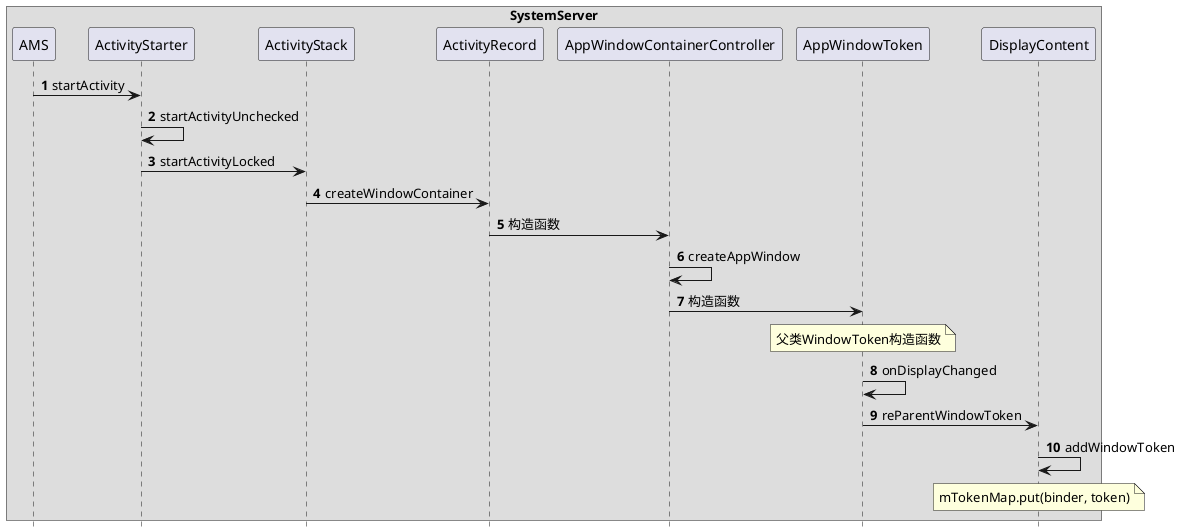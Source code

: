 @startuml
hide footbox
skinparam ParticipantPadding 2
skinparam BoxPadding 5

box "SystemServer"
participant AMS
participant ActivityStarter
participant ActivityStack
'participant ActivityStackSupervisor
participant ActivityRecord
participant AppWindowContainerController
participant AppWindowToken
participant DisplayContent
end box

autonumber 1 1
AMS -> ActivityStarter : startActivity
ActivityStarter -> ActivityStarter : startActivityUnchecked
ActivityStarter -> ActivityStack : startActivityLocked
ActivityStack -> ActivityRecord : createWindowContainer
ActivityRecord -> AppWindowContainerController : 构造函数
AppWindowContainerController -> AppWindowContainerController : createAppWindow
AppWindowContainerController -> AppWindowToken : 构造函数
note  over AppWindowToken :父类WindowToken构造函数
AppWindowToken -> AppWindowToken :onDisplayChanged
AppWindowToken -> DisplayContent : reParentWindowToken
DisplayContent -> DisplayContent : addWindowToken
note  over DisplayContent :mTokenMap.put(binder, token)

@enduml